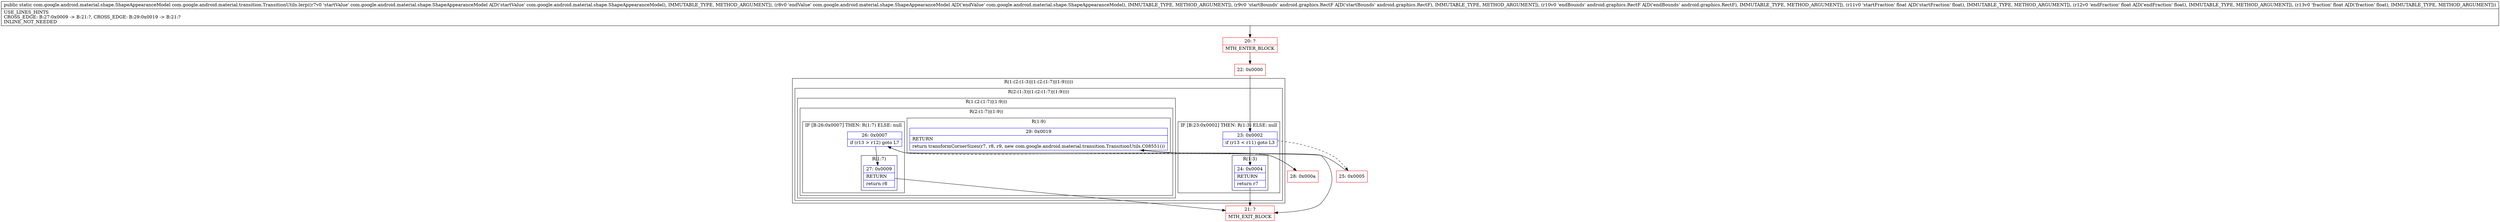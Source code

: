 digraph "CFG forcom.google.android.material.transition.TransitionUtils.lerp(Lcom\/google\/android\/material\/shape\/ShapeAppearanceModel;Lcom\/google\/android\/material\/shape\/ShapeAppearanceModel;Landroid\/graphics\/RectF;Landroid\/graphics\/RectF;FFF)Lcom\/google\/android\/material\/shape\/ShapeAppearanceModel;" {
subgraph cluster_Region_483515779 {
label = "R(1:(2:(1:3)|(1:(2:(1:7)|(1:9)))))";
node [shape=record,color=blue];
subgraph cluster_Region_2134699 {
label = "R(2:(1:3)|(1:(2:(1:7)|(1:9))))";
node [shape=record,color=blue];
subgraph cluster_IfRegion_1867673340 {
label = "IF [B:23:0x0002] THEN: R(1:3) ELSE: null";
node [shape=record,color=blue];
Node_23 [shape=record,label="{23\:\ 0x0002|if (r13 \< r11) goto L3\l}"];
subgraph cluster_Region_485397478 {
label = "R(1:3)";
node [shape=record,color=blue];
Node_24 [shape=record,label="{24\:\ 0x0004|RETURN\l|return r7\l}"];
}
}
subgraph cluster_Region_247560253 {
label = "R(1:(2:(1:7)|(1:9)))";
node [shape=record,color=blue];
subgraph cluster_Region_183506564 {
label = "R(2:(1:7)|(1:9))";
node [shape=record,color=blue];
subgraph cluster_IfRegion_1982446760 {
label = "IF [B:26:0x0007] THEN: R(1:7) ELSE: null";
node [shape=record,color=blue];
Node_26 [shape=record,label="{26\:\ 0x0007|if (r13 \> r12) goto L7\l}"];
subgraph cluster_Region_514879528 {
label = "R(1:7)";
node [shape=record,color=blue];
Node_27 [shape=record,label="{27\:\ 0x0009|RETURN\l|return r8\l}"];
}
}
subgraph cluster_Region_456516435 {
label = "R(1:9)";
node [shape=record,color=blue];
Node_29 [shape=record,label="{29\:\ 0x0019|RETURN\l|return transformCornerSizes(r7, r8, r9, new com.google.android.material.transition.TransitionUtils.C08551())\l}"];
}
}
}
}
}
Node_20 [shape=record,color=red,label="{20\:\ ?|MTH_ENTER_BLOCK\l}"];
Node_22 [shape=record,color=red,label="{22\:\ 0x0000}"];
Node_21 [shape=record,color=red,label="{21\:\ ?|MTH_EXIT_BLOCK\l}"];
Node_25 [shape=record,color=red,label="{25\:\ 0x0005}"];
Node_28 [shape=record,color=red,label="{28\:\ 0x000a}"];
MethodNode[shape=record,label="{public static com.google.android.material.shape.ShapeAppearanceModel com.google.android.material.transition.TransitionUtils.lerp((r7v0 'startValue' com.google.android.material.shape.ShapeAppearanceModel A[D('startValue' com.google.android.material.shape.ShapeAppearanceModel), IMMUTABLE_TYPE, METHOD_ARGUMENT]), (r8v0 'endValue' com.google.android.material.shape.ShapeAppearanceModel A[D('endValue' com.google.android.material.shape.ShapeAppearanceModel), IMMUTABLE_TYPE, METHOD_ARGUMENT]), (r9v0 'startBounds' android.graphics.RectF A[D('startBounds' android.graphics.RectF), IMMUTABLE_TYPE, METHOD_ARGUMENT]), (r10v0 'endBounds' android.graphics.RectF A[D('endBounds' android.graphics.RectF), IMMUTABLE_TYPE, METHOD_ARGUMENT]), (r11v0 'startFraction' float A[D('startFraction' float), IMMUTABLE_TYPE, METHOD_ARGUMENT]), (r12v0 'endFraction' float A[D('endFraction' float), IMMUTABLE_TYPE, METHOD_ARGUMENT]), (r13v0 'fraction' float A[D('fraction' float), IMMUTABLE_TYPE, METHOD_ARGUMENT]))  | USE_LINES_HINTS\lCROSS_EDGE: B:27:0x0009 \-\> B:21:?, CROSS_EDGE: B:29:0x0019 \-\> B:21:?\lINLINE_NOT_NEEDED\l}"];
MethodNode -> Node_20;Node_23 -> Node_24;
Node_23 -> Node_25[style=dashed];
Node_24 -> Node_21;
Node_26 -> Node_27;
Node_26 -> Node_28[style=dashed];
Node_27 -> Node_21;
Node_29 -> Node_21;
Node_20 -> Node_22;
Node_22 -> Node_23;
Node_25 -> Node_26;
Node_28 -> Node_29;
}

